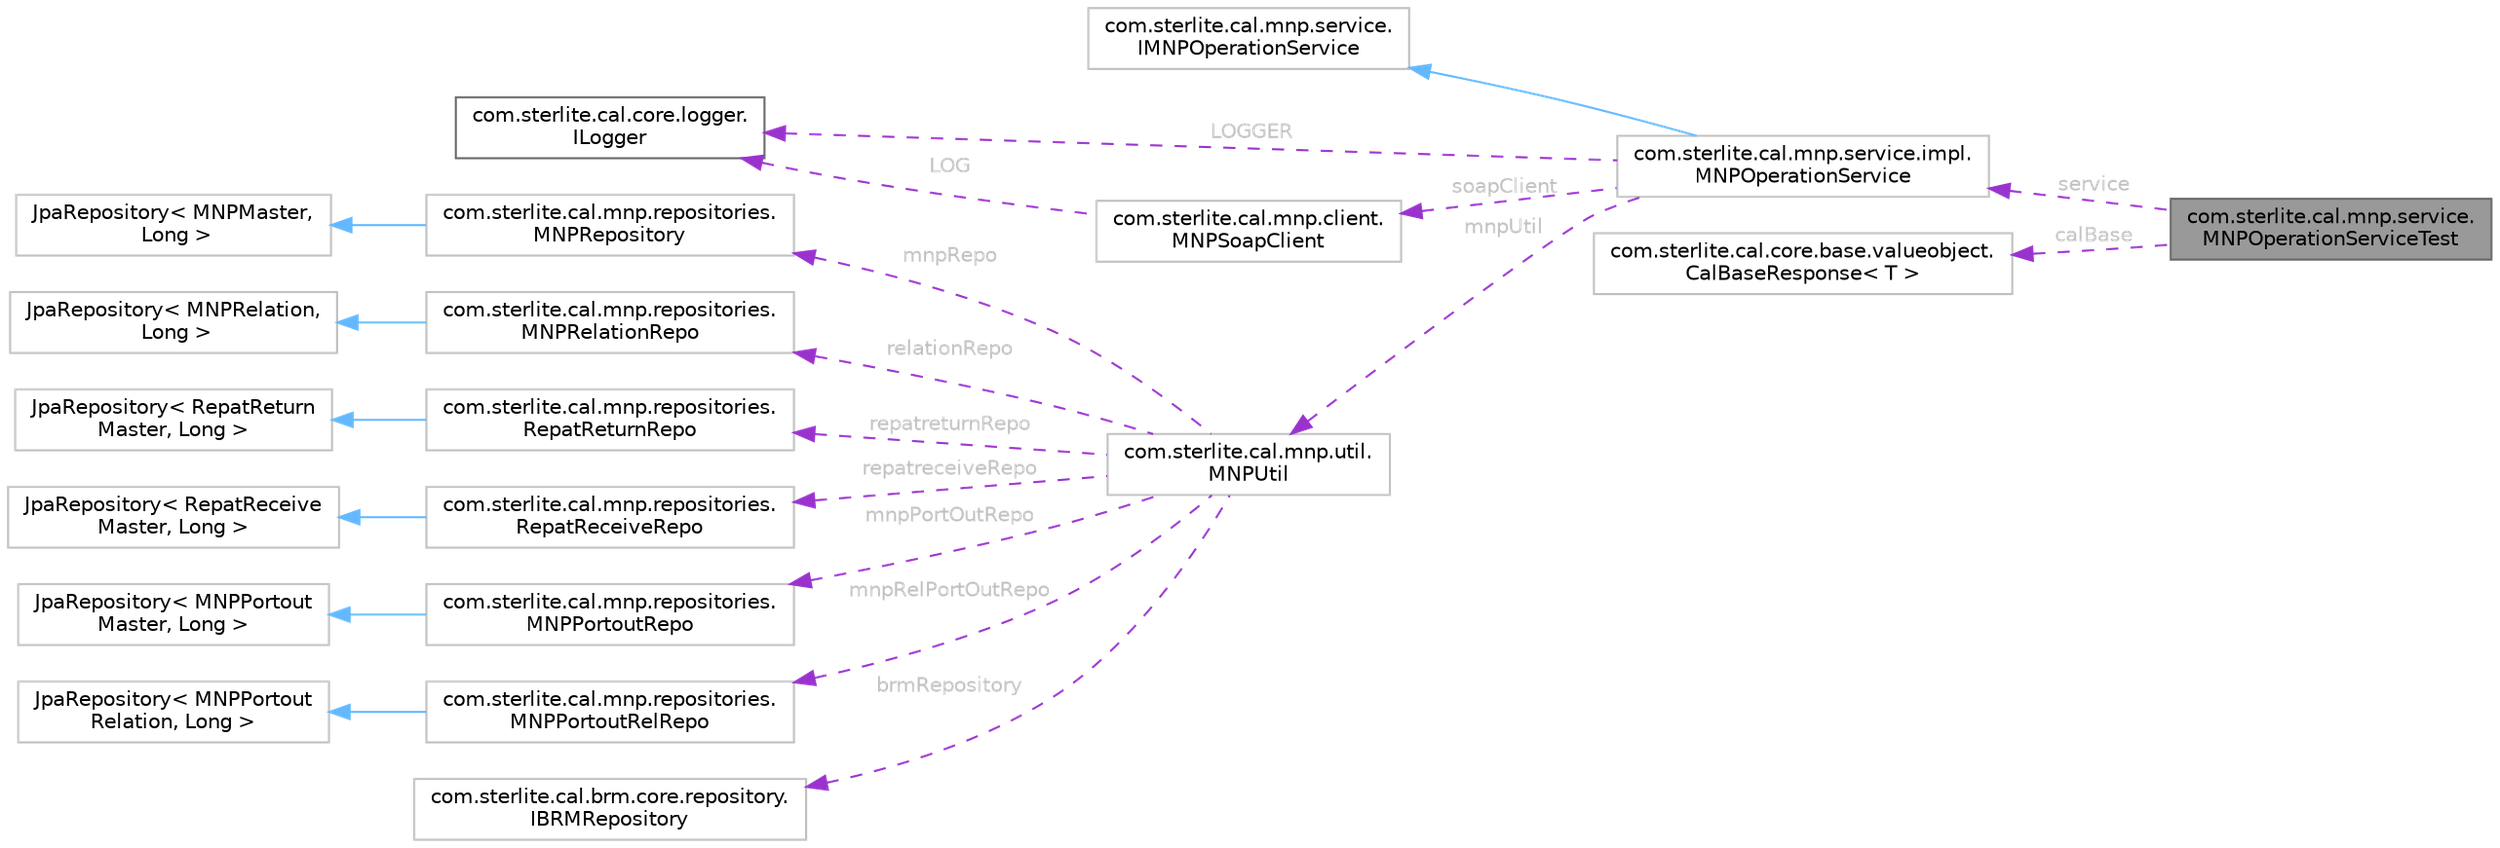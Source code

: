 digraph "com.sterlite.cal.mnp.service.MNPOperationServiceTest"
{
 // LATEX_PDF_SIZE
  bgcolor="transparent";
  edge [fontname=Helvetica,fontsize=10,labelfontname=Helvetica,labelfontsize=10];
  node [fontname=Helvetica,fontsize=10,shape=box,height=0.2,width=0.4];
  rankdir="LR";
  Node1 [id="Node000001",label="com.sterlite.cal.mnp.service.\lMNPOperationServiceTest",height=0.2,width=0.4,color="gray40", fillcolor="grey60", style="filled", fontcolor="black",tooltip=" "];
  Node2 -> Node1 [id="edge1_Node000001_Node000002",dir="back",color="darkorchid3",style="dashed",tooltip=" ",label=" service",fontcolor="grey" ];
  Node2 [id="Node000002",label="com.sterlite.cal.mnp.service.impl.\lMNPOperationService",height=0.2,width=0.4,color="grey75", fillcolor="white", style="filled",URL="$classcom_1_1sterlite_1_1cal_1_1mnp_1_1service_1_1impl_1_1_m_n_p_operation_service.html",tooltip=" "];
  Node3 -> Node2 [id="edge2_Node000002_Node000003",dir="back",color="steelblue1",style="solid",tooltip=" "];
  Node3 [id="Node000003",label="com.sterlite.cal.mnp.service.\lIMNPOperationService",height=0.2,width=0.4,color="grey75", fillcolor="white", style="filled",URL="$interfacecom_1_1sterlite_1_1cal_1_1mnp_1_1service_1_1_i_m_n_p_operation_service.html",tooltip=" "];
  Node4 -> Node2 [id="edge3_Node000002_Node000004",dir="back",color="darkorchid3",style="dashed",tooltip=" ",label=" LOGGER",fontcolor="grey" ];
  Node4 [id="Node000004",label="com.sterlite.cal.core.logger.\lILogger",height=0.2,width=0.4,color="gray40", fillcolor="white", style="filled",URL="$interfacecom_1_1sterlite_1_1cal_1_1core_1_1logger_1_1_i_logger.html",tooltip=" "];
  Node5 -> Node2 [id="edge4_Node000002_Node000005",dir="back",color="darkorchid3",style="dashed",tooltip=" ",label=" soapClient",fontcolor="grey" ];
  Node5 [id="Node000005",label="com.sterlite.cal.mnp.client.\lMNPSoapClient",height=0.2,width=0.4,color="grey75", fillcolor="white", style="filled",URL="$classcom_1_1sterlite_1_1cal_1_1mnp_1_1client_1_1_m_n_p_soap_client.html",tooltip=" "];
  Node4 -> Node5 [id="edge5_Node000005_Node000004",dir="back",color="darkorchid3",style="dashed",tooltip=" ",label=" LOG",fontcolor="grey" ];
  Node6 -> Node2 [id="edge6_Node000002_Node000006",dir="back",color="darkorchid3",style="dashed",tooltip=" ",label=" mnpUtil",fontcolor="grey" ];
  Node6 [id="Node000006",label="com.sterlite.cal.mnp.util.\lMNPUtil",height=0.2,width=0.4,color="grey75", fillcolor="white", style="filled",URL="$classcom_1_1sterlite_1_1cal_1_1mnp_1_1util_1_1_m_n_p_util.html",tooltip=" "];
  Node7 -> Node6 [id="edge7_Node000006_Node000007",dir="back",color="darkorchid3",style="dashed",tooltip=" ",label=" mnpRepo",fontcolor="grey" ];
  Node7 [id="Node000007",label="com.sterlite.cal.mnp.repositories.\lMNPRepository",height=0.2,width=0.4,color="grey75", fillcolor="white", style="filled",URL="$interfacecom_1_1sterlite_1_1cal_1_1mnp_1_1repositories_1_1_m_n_p_repository.html",tooltip=" "];
  Node8 -> Node7 [id="edge8_Node000007_Node000008",dir="back",color="steelblue1",style="solid",tooltip=" "];
  Node8 [id="Node000008",label="JpaRepository\< MNPMaster,\l Long \>",height=0.2,width=0.4,color="grey75", fillcolor="white", style="filled",tooltip=" "];
  Node9 -> Node6 [id="edge9_Node000006_Node000009",dir="back",color="darkorchid3",style="dashed",tooltip=" ",label=" relationRepo",fontcolor="grey" ];
  Node9 [id="Node000009",label="com.sterlite.cal.mnp.repositories.\lMNPRelationRepo",height=0.2,width=0.4,color="grey75", fillcolor="white", style="filled",URL="$interfacecom_1_1sterlite_1_1cal_1_1mnp_1_1repositories_1_1_m_n_p_relation_repo.html",tooltip=" "];
  Node10 -> Node9 [id="edge10_Node000009_Node000010",dir="back",color="steelblue1",style="solid",tooltip=" "];
  Node10 [id="Node000010",label="JpaRepository\< MNPRelation,\l Long \>",height=0.2,width=0.4,color="grey75", fillcolor="white", style="filled",tooltip=" "];
  Node11 -> Node6 [id="edge11_Node000006_Node000011",dir="back",color="darkorchid3",style="dashed",tooltip=" ",label=" repatreturnRepo",fontcolor="grey" ];
  Node11 [id="Node000011",label="com.sterlite.cal.mnp.repositories.\lRepatReturnRepo",height=0.2,width=0.4,color="grey75", fillcolor="white", style="filled",URL="$interfacecom_1_1sterlite_1_1cal_1_1mnp_1_1repositories_1_1_repat_return_repo.html",tooltip=" "];
  Node12 -> Node11 [id="edge12_Node000011_Node000012",dir="back",color="steelblue1",style="solid",tooltip=" "];
  Node12 [id="Node000012",label="JpaRepository\< RepatReturn\lMaster, Long \>",height=0.2,width=0.4,color="grey75", fillcolor="white", style="filled",tooltip=" "];
  Node13 -> Node6 [id="edge13_Node000006_Node000013",dir="back",color="darkorchid3",style="dashed",tooltip=" ",label=" repatreceiveRepo",fontcolor="grey" ];
  Node13 [id="Node000013",label="com.sterlite.cal.mnp.repositories.\lRepatReceiveRepo",height=0.2,width=0.4,color="grey75", fillcolor="white", style="filled",URL="$interfacecom_1_1sterlite_1_1cal_1_1mnp_1_1repositories_1_1_repat_receive_repo.html",tooltip=" "];
  Node14 -> Node13 [id="edge14_Node000013_Node000014",dir="back",color="steelblue1",style="solid",tooltip=" "];
  Node14 [id="Node000014",label="JpaRepository\< RepatReceive\lMaster, Long \>",height=0.2,width=0.4,color="grey75", fillcolor="white", style="filled",tooltip=" "];
  Node15 -> Node6 [id="edge15_Node000006_Node000015",dir="back",color="darkorchid3",style="dashed",tooltip=" ",label=" mnpPortOutRepo",fontcolor="grey" ];
  Node15 [id="Node000015",label="com.sterlite.cal.mnp.repositories.\lMNPPortoutRepo",height=0.2,width=0.4,color="grey75", fillcolor="white", style="filled",URL="$interfacecom_1_1sterlite_1_1cal_1_1mnp_1_1repositories_1_1_m_n_p_portout_repo.html",tooltip=" "];
  Node16 -> Node15 [id="edge16_Node000015_Node000016",dir="back",color="steelblue1",style="solid",tooltip=" "];
  Node16 [id="Node000016",label="JpaRepository\< MNPPortout\lMaster, Long \>",height=0.2,width=0.4,color="grey75", fillcolor="white", style="filled",tooltip=" "];
  Node17 -> Node6 [id="edge17_Node000006_Node000017",dir="back",color="darkorchid3",style="dashed",tooltip=" ",label=" mnpRelPortOutRepo",fontcolor="grey" ];
  Node17 [id="Node000017",label="com.sterlite.cal.mnp.repositories.\lMNPPortoutRelRepo",height=0.2,width=0.4,color="grey75", fillcolor="white", style="filled",URL="$interfacecom_1_1sterlite_1_1cal_1_1mnp_1_1repositories_1_1_m_n_p_portout_rel_repo.html",tooltip=" "];
  Node18 -> Node17 [id="edge18_Node000017_Node000018",dir="back",color="steelblue1",style="solid",tooltip=" "];
  Node18 [id="Node000018",label="JpaRepository\< MNPPortout\lRelation, Long \>",height=0.2,width=0.4,color="grey75", fillcolor="white", style="filled",tooltip=" "];
  Node19 -> Node6 [id="edge19_Node000006_Node000019",dir="back",color="darkorchid3",style="dashed",tooltip=" ",label=" brmRepository",fontcolor="grey" ];
  Node19 [id="Node000019",label="com.sterlite.cal.brm.core.repository.\lIBRMRepository",height=0.2,width=0.4,color="grey75", fillcolor="white", style="filled",URL="$interfacecom_1_1sterlite_1_1cal_1_1brm_1_1core_1_1repository_1_1_i_b_r_m_repository.html",tooltip=" "];
  Node20 -> Node1 [id="edge20_Node000001_Node000020",dir="back",color="darkorchid3",style="dashed",tooltip=" ",label=" calBase",fontcolor="grey" ];
  Node20 [id="Node000020",label="com.sterlite.cal.core.base.valueobject.\lCalBaseResponse\< T \>",height=0.2,width=0.4,color="grey75", fillcolor="white", style="filled",URL="$classcom_1_1sterlite_1_1cal_1_1core_1_1base_1_1valueobject_1_1_cal_base_response.html",tooltip=" "];
}
